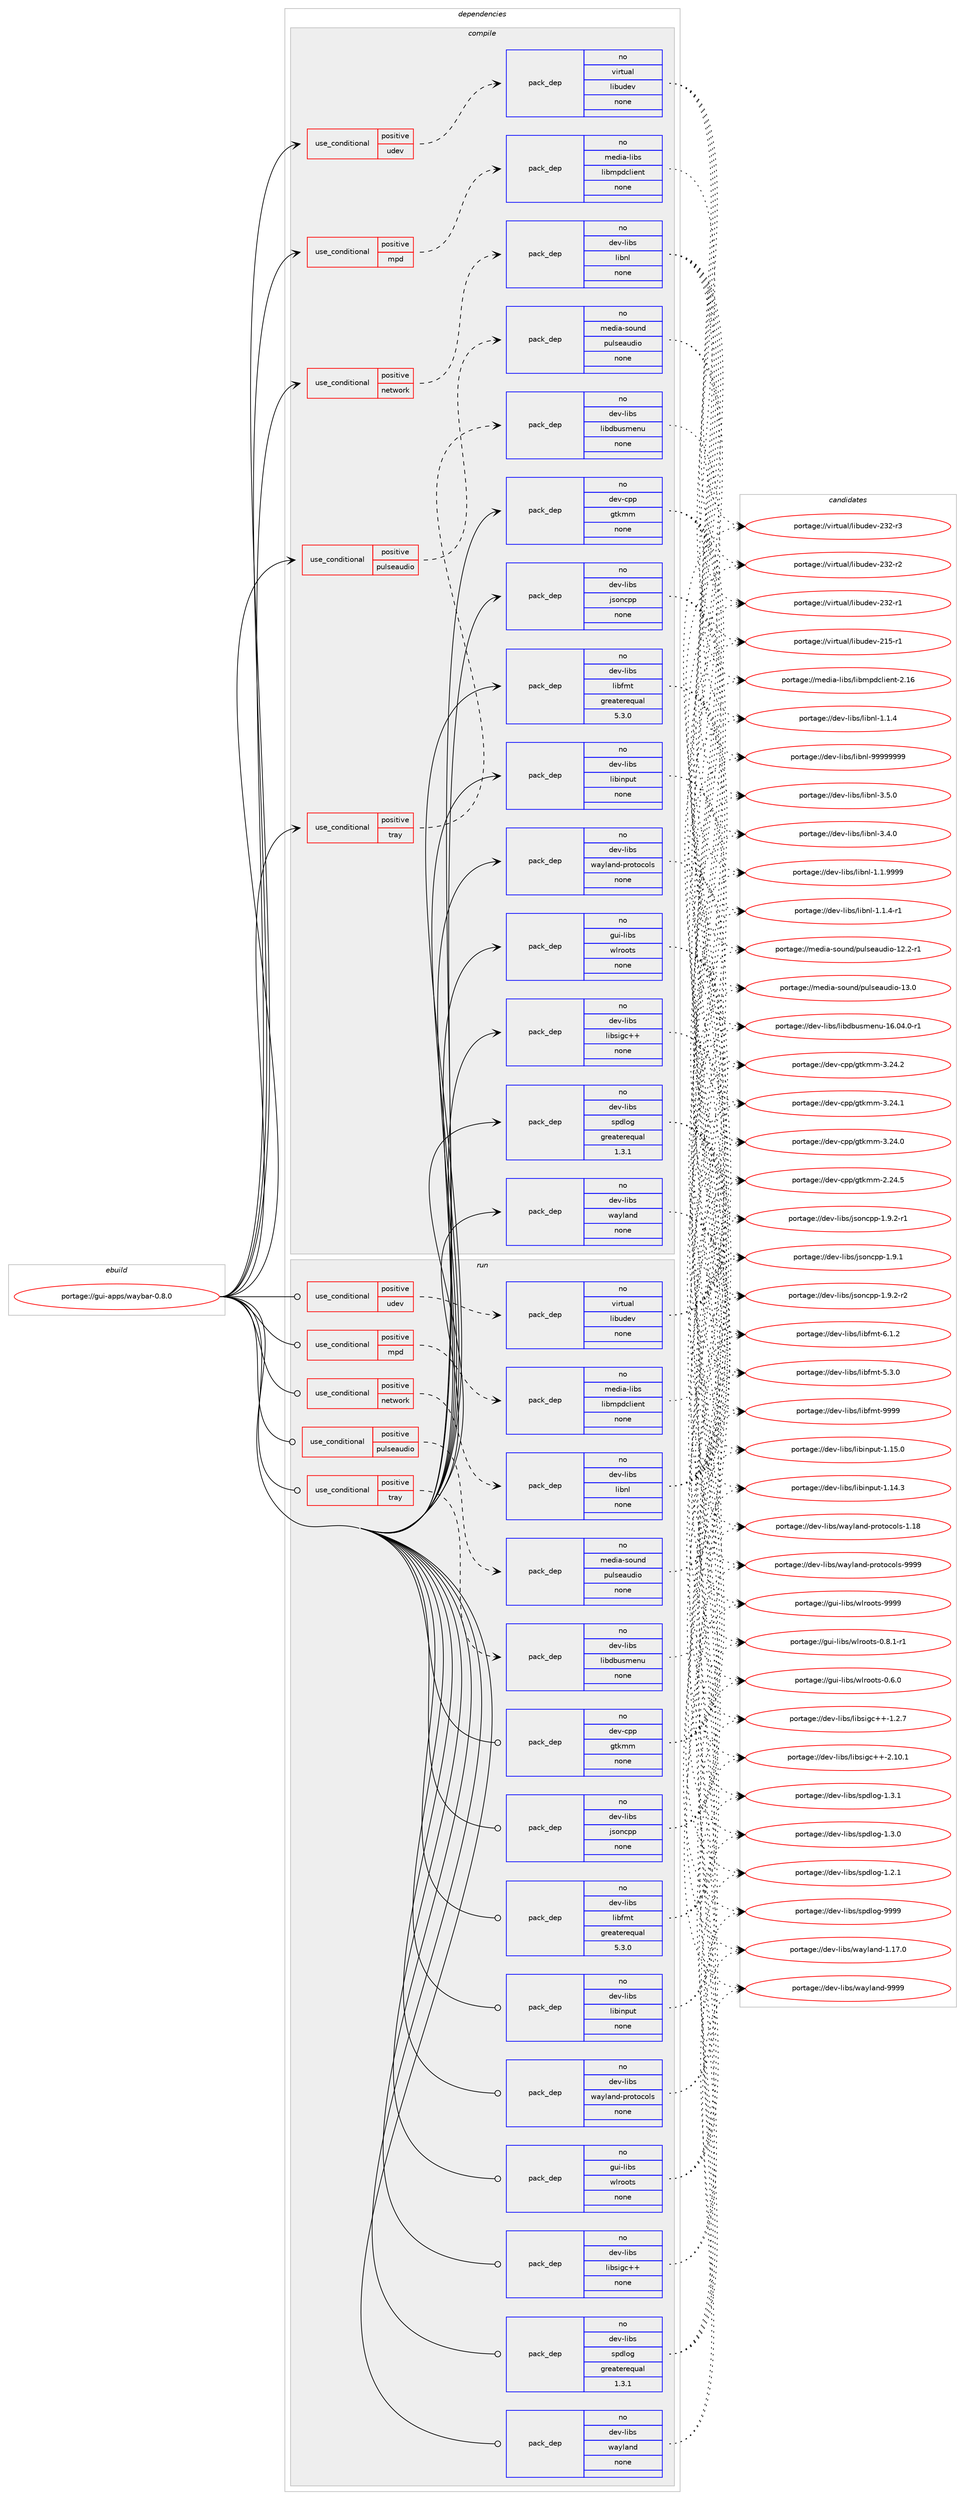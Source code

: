 digraph prolog {

# *************
# Graph options
# *************

newrank=true;
concentrate=true;
compound=true;
graph [rankdir=LR,fontname=Helvetica,fontsize=10,ranksep=1.5];#, ranksep=2.5, nodesep=0.2];
edge  [arrowhead=vee];
node  [fontname=Helvetica,fontsize=10];

# **********
# The ebuild
# **********

subgraph cluster_leftcol {
color=gray;
rank=same;
label=<<i>ebuild</i>>;
id [label="portage://gui-apps/waybar-0.8.0", color=red, width=4, href="../gui-apps/waybar-0.8.0.svg"];
}

# ****************
# The dependencies
# ****************

subgraph cluster_midcol {
color=gray;
label=<<i>dependencies</i>>;
subgraph cluster_compile {
fillcolor="#eeeeee";
style=filled;
label=<<i>compile</i>>;
subgraph cond57178 {
dependency271627 [label=<<TABLE BORDER="0" CELLBORDER="1" CELLSPACING="0" CELLPADDING="4"><TR><TD ROWSPAN="3" CELLPADDING="10">use_conditional</TD></TR><TR><TD>positive</TD></TR><TR><TD>mpd</TD></TR></TABLE>>, shape=none, color=red];
subgraph pack210170 {
dependency271628 [label=<<TABLE BORDER="0" CELLBORDER="1" CELLSPACING="0" CELLPADDING="4" WIDTH="220"><TR><TD ROWSPAN="6" CELLPADDING="30">pack_dep</TD></TR><TR><TD WIDTH="110">no</TD></TR><TR><TD>media-libs</TD></TR><TR><TD>libmpdclient</TD></TR><TR><TD>none</TD></TR><TR><TD></TD></TR></TABLE>>, shape=none, color=blue];
}
dependency271627:e -> dependency271628:w [weight=20,style="dashed",arrowhead="vee"];
}
id:e -> dependency271627:w [weight=20,style="solid",arrowhead="vee"];
subgraph cond57179 {
dependency271629 [label=<<TABLE BORDER="0" CELLBORDER="1" CELLSPACING="0" CELLPADDING="4"><TR><TD ROWSPAN="3" CELLPADDING="10">use_conditional</TD></TR><TR><TD>positive</TD></TR><TR><TD>network</TD></TR></TABLE>>, shape=none, color=red];
subgraph pack210171 {
dependency271630 [label=<<TABLE BORDER="0" CELLBORDER="1" CELLSPACING="0" CELLPADDING="4" WIDTH="220"><TR><TD ROWSPAN="6" CELLPADDING="30">pack_dep</TD></TR><TR><TD WIDTH="110">no</TD></TR><TR><TD>dev-libs</TD></TR><TR><TD>libnl</TD></TR><TR><TD>none</TD></TR><TR><TD></TD></TR></TABLE>>, shape=none, color=blue];
}
dependency271629:e -> dependency271630:w [weight=20,style="dashed",arrowhead="vee"];
}
id:e -> dependency271629:w [weight=20,style="solid",arrowhead="vee"];
subgraph cond57180 {
dependency271631 [label=<<TABLE BORDER="0" CELLBORDER="1" CELLSPACING="0" CELLPADDING="4"><TR><TD ROWSPAN="3" CELLPADDING="10">use_conditional</TD></TR><TR><TD>positive</TD></TR><TR><TD>pulseaudio</TD></TR></TABLE>>, shape=none, color=red];
subgraph pack210172 {
dependency271632 [label=<<TABLE BORDER="0" CELLBORDER="1" CELLSPACING="0" CELLPADDING="4" WIDTH="220"><TR><TD ROWSPAN="6" CELLPADDING="30">pack_dep</TD></TR><TR><TD WIDTH="110">no</TD></TR><TR><TD>media-sound</TD></TR><TR><TD>pulseaudio</TD></TR><TR><TD>none</TD></TR><TR><TD></TD></TR></TABLE>>, shape=none, color=blue];
}
dependency271631:e -> dependency271632:w [weight=20,style="dashed",arrowhead="vee"];
}
id:e -> dependency271631:w [weight=20,style="solid",arrowhead="vee"];
subgraph cond57181 {
dependency271633 [label=<<TABLE BORDER="0" CELLBORDER="1" CELLSPACING="0" CELLPADDING="4"><TR><TD ROWSPAN="3" CELLPADDING="10">use_conditional</TD></TR><TR><TD>positive</TD></TR><TR><TD>tray</TD></TR></TABLE>>, shape=none, color=red];
subgraph pack210173 {
dependency271634 [label=<<TABLE BORDER="0" CELLBORDER="1" CELLSPACING="0" CELLPADDING="4" WIDTH="220"><TR><TD ROWSPAN="6" CELLPADDING="30">pack_dep</TD></TR><TR><TD WIDTH="110">no</TD></TR><TR><TD>dev-libs</TD></TR><TR><TD>libdbusmenu</TD></TR><TR><TD>none</TD></TR><TR><TD></TD></TR></TABLE>>, shape=none, color=blue];
}
dependency271633:e -> dependency271634:w [weight=20,style="dashed",arrowhead="vee"];
}
id:e -> dependency271633:w [weight=20,style="solid",arrowhead="vee"];
subgraph cond57182 {
dependency271635 [label=<<TABLE BORDER="0" CELLBORDER="1" CELLSPACING="0" CELLPADDING="4"><TR><TD ROWSPAN="3" CELLPADDING="10">use_conditional</TD></TR><TR><TD>positive</TD></TR><TR><TD>udev</TD></TR></TABLE>>, shape=none, color=red];
subgraph pack210174 {
dependency271636 [label=<<TABLE BORDER="0" CELLBORDER="1" CELLSPACING="0" CELLPADDING="4" WIDTH="220"><TR><TD ROWSPAN="6" CELLPADDING="30">pack_dep</TD></TR><TR><TD WIDTH="110">no</TD></TR><TR><TD>virtual</TD></TR><TR><TD>libudev</TD></TR><TR><TD>none</TD></TR><TR><TD></TD></TR></TABLE>>, shape=none, color=blue];
}
dependency271635:e -> dependency271636:w [weight=20,style="dashed",arrowhead="vee"];
}
id:e -> dependency271635:w [weight=20,style="solid",arrowhead="vee"];
subgraph pack210175 {
dependency271637 [label=<<TABLE BORDER="0" CELLBORDER="1" CELLSPACING="0" CELLPADDING="4" WIDTH="220"><TR><TD ROWSPAN="6" CELLPADDING="30">pack_dep</TD></TR><TR><TD WIDTH="110">no</TD></TR><TR><TD>dev-cpp</TD></TR><TR><TD>gtkmm</TD></TR><TR><TD>none</TD></TR><TR><TD></TD></TR></TABLE>>, shape=none, color=blue];
}
id:e -> dependency271637:w [weight=20,style="solid",arrowhead="vee"];
subgraph pack210176 {
dependency271638 [label=<<TABLE BORDER="0" CELLBORDER="1" CELLSPACING="0" CELLPADDING="4" WIDTH="220"><TR><TD ROWSPAN="6" CELLPADDING="30">pack_dep</TD></TR><TR><TD WIDTH="110">no</TD></TR><TR><TD>dev-libs</TD></TR><TR><TD>jsoncpp</TD></TR><TR><TD>none</TD></TR><TR><TD></TD></TR></TABLE>>, shape=none, color=blue];
}
id:e -> dependency271638:w [weight=20,style="solid",arrowhead="vee"];
subgraph pack210177 {
dependency271639 [label=<<TABLE BORDER="0" CELLBORDER="1" CELLSPACING="0" CELLPADDING="4" WIDTH="220"><TR><TD ROWSPAN="6" CELLPADDING="30">pack_dep</TD></TR><TR><TD WIDTH="110">no</TD></TR><TR><TD>dev-libs</TD></TR><TR><TD>libfmt</TD></TR><TR><TD>greaterequal</TD></TR><TR><TD>5.3.0</TD></TR></TABLE>>, shape=none, color=blue];
}
id:e -> dependency271639:w [weight=20,style="solid",arrowhead="vee"];
subgraph pack210178 {
dependency271640 [label=<<TABLE BORDER="0" CELLBORDER="1" CELLSPACING="0" CELLPADDING="4" WIDTH="220"><TR><TD ROWSPAN="6" CELLPADDING="30">pack_dep</TD></TR><TR><TD WIDTH="110">no</TD></TR><TR><TD>dev-libs</TD></TR><TR><TD>libinput</TD></TR><TR><TD>none</TD></TR><TR><TD></TD></TR></TABLE>>, shape=none, color=blue];
}
id:e -> dependency271640:w [weight=20,style="solid",arrowhead="vee"];
subgraph pack210179 {
dependency271641 [label=<<TABLE BORDER="0" CELLBORDER="1" CELLSPACING="0" CELLPADDING="4" WIDTH="220"><TR><TD ROWSPAN="6" CELLPADDING="30">pack_dep</TD></TR><TR><TD WIDTH="110">no</TD></TR><TR><TD>dev-libs</TD></TR><TR><TD>libsigc++</TD></TR><TR><TD>none</TD></TR><TR><TD></TD></TR></TABLE>>, shape=none, color=blue];
}
id:e -> dependency271641:w [weight=20,style="solid",arrowhead="vee"];
subgraph pack210180 {
dependency271642 [label=<<TABLE BORDER="0" CELLBORDER="1" CELLSPACING="0" CELLPADDING="4" WIDTH="220"><TR><TD ROWSPAN="6" CELLPADDING="30">pack_dep</TD></TR><TR><TD WIDTH="110">no</TD></TR><TR><TD>dev-libs</TD></TR><TR><TD>spdlog</TD></TR><TR><TD>greaterequal</TD></TR><TR><TD>1.3.1</TD></TR></TABLE>>, shape=none, color=blue];
}
id:e -> dependency271642:w [weight=20,style="solid",arrowhead="vee"];
subgraph pack210181 {
dependency271643 [label=<<TABLE BORDER="0" CELLBORDER="1" CELLSPACING="0" CELLPADDING="4" WIDTH="220"><TR><TD ROWSPAN="6" CELLPADDING="30">pack_dep</TD></TR><TR><TD WIDTH="110">no</TD></TR><TR><TD>dev-libs</TD></TR><TR><TD>wayland</TD></TR><TR><TD>none</TD></TR><TR><TD></TD></TR></TABLE>>, shape=none, color=blue];
}
id:e -> dependency271643:w [weight=20,style="solid",arrowhead="vee"];
subgraph pack210182 {
dependency271644 [label=<<TABLE BORDER="0" CELLBORDER="1" CELLSPACING="0" CELLPADDING="4" WIDTH="220"><TR><TD ROWSPAN="6" CELLPADDING="30">pack_dep</TD></TR><TR><TD WIDTH="110">no</TD></TR><TR><TD>dev-libs</TD></TR><TR><TD>wayland-protocols</TD></TR><TR><TD>none</TD></TR><TR><TD></TD></TR></TABLE>>, shape=none, color=blue];
}
id:e -> dependency271644:w [weight=20,style="solid",arrowhead="vee"];
subgraph pack210183 {
dependency271645 [label=<<TABLE BORDER="0" CELLBORDER="1" CELLSPACING="0" CELLPADDING="4" WIDTH="220"><TR><TD ROWSPAN="6" CELLPADDING="30">pack_dep</TD></TR><TR><TD WIDTH="110">no</TD></TR><TR><TD>gui-libs</TD></TR><TR><TD>wlroots</TD></TR><TR><TD>none</TD></TR><TR><TD></TD></TR></TABLE>>, shape=none, color=blue];
}
id:e -> dependency271645:w [weight=20,style="solid",arrowhead="vee"];
}
subgraph cluster_compileandrun {
fillcolor="#eeeeee";
style=filled;
label=<<i>compile and run</i>>;
}
subgraph cluster_run {
fillcolor="#eeeeee";
style=filled;
label=<<i>run</i>>;
subgraph cond57183 {
dependency271646 [label=<<TABLE BORDER="0" CELLBORDER="1" CELLSPACING="0" CELLPADDING="4"><TR><TD ROWSPAN="3" CELLPADDING="10">use_conditional</TD></TR><TR><TD>positive</TD></TR><TR><TD>mpd</TD></TR></TABLE>>, shape=none, color=red];
subgraph pack210184 {
dependency271647 [label=<<TABLE BORDER="0" CELLBORDER="1" CELLSPACING="0" CELLPADDING="4" WIDTH="220"><TR><TD ROWSPAN="6" CELLPADDING="30">pack_dep</TD></TR><TR><TD WIDTH="110">no</TD></TR><TR><TD>media-libs</TD></TR><TR><TD>libmpdclient</TD></TR><TR><TD>none</TD></TR><TR><TD></TD></TR></TABLE>>, shape=none, color=blue];
}
dependency271646:e -> dependency271647:w [weight=20,style="dashed",arrowhead="vee"];
}
id:e -> dependency271646:w [weight=20,style="solid",arrowhead="odot"];
subgraph cond57184 {
dependency271648 [label=<<TABLE BORDER="0" CELLBORDER="1" CELLSPACING="0" CELLPADDING="4"><TR><TD ROWSPAN="3" CELLPADDING="10">use_conditional</TD></TR><TR><TD>positive</TD></TR><TR><TD>network</TD></TR></TABLE>>, shape=none, color=red];
subgraph pack210185 {
dependency271649 [label=<<TABLE BORDER="0" CELLBORDER="1" CELLSPACING="0" CELLPADDING="4" WIDTH="220"><TR><TD ROWSPAN="6" CELLPADDING="30">pack_dep</TD></TR><TR><TD WIDTH="110">no</TD></TR><TR><TD>dev-libs</TD></TR><TR><TD>libnl</TD></TR><TR><TD>none</TD></TR><TR><TD></TD></TR></TABLE>>, shape=none, color=blue];
}
dependency271648:e -> dependency271649:w [weight=20,style="dashed",arrowhead="vee"];
}
id:e -> dependency271648:w [weight=20,style="solid",arrowhead="odot"];
subgraph cond57185 {
dependency271650 [label=<<TABLE BORDER="0" CELLBORDER="1" CELLSPACING="0" CELLPADDING="4"><TR><TD ROWSPAN="3" CELLPADDING="10">use_conditional</TD></TR><TR><TD>positive</TD></TR><TR><TD>pulseaudio</TD></TR></TABLE>>, shape=none, color=red];
subgraph pack210186 {
dependency271651 [label=<<TABLE BORDER="0" CELLBORDER="1" CELLSPACING="0" CELLPADDING="4" WIDTH="220"><TR><TD ROWSPAN="6" CELLPADDING="30">pack_dep</TD></TR><TR><TD WIDTH="110">no</TD></TR><TR><TD>media-sound</TD></TR><TR><TD>pulseaudio</TD></TR><TR><TD>none</TD></TR><TR><TD></TD></TR></TABLE>>, shape=none, color=blue];
}
dependency271650:e -> dependency271651:w [weight=20,style="dashed",arrowhead="vee"];
}
id:e -> dependency271650:w [weight=20,style="solid",arrowhead="odot"];
subgraph cond57186 {
dependency271652 [label=<<TABLE BORDER="0" CELLBORDER="1" CELLSPACING="0" CELLPADDING="4"><TR><TD ROWSPAN="3" CELLPADDING="10">use_conditional</TD></TR><TR><TD>positive</TD></TR><TR><TD>tray</TD></TR></TABLE>>, shape=none, color=red];
subgraph pack210187 {
dependency271653 [label=<<TABLE BORDER="0" CELLBORDER="1" CELLSPACING="0" CELLPADDING="4" WIDTH="220"><TR><TD ROWSPAN="6" CELLPADDING="30">pack_dep</TD></TR><TR><TD WIDTH="110">no</TD></TR><TR><TD>dev-libs</TD></TR><TR><TD>libdbusmenu</TD></TR><TR><TD>none</TD></TR><TR><TD></TD></TR></TABLE>>, shape=none, color=blue];
}
dependency271652:e -> dependency271653:w [weight=20,style="dashed",arrowhead="vee"];
}
id:e -> dependency271652:w [weight=20,style="solid",arrowhead="odot"];
subgraph cond57187 {
dependency271654 [label=<<TABLE BORDER="0" CELLBORDER="1" CELLSPACING="0" CELLPADDING="4"><TR><TD ROWSPAN="3" CELLPADDING="10">use_conditional</TD></TR><TR><TD>positive</TD></TR><TR><TD>udev</TD></TR></TABLE>>, shape=none, color=red];
subgraph pack210188 {
dependency271655 [label=<<TABLE BORDER="0" CELLBORDER="1" CELLSPACING="0" CELLPADDING="4" WIDTH="220"><TR><TD ROWSPAN="6" CELLPADDING="30">pack_dep</TD></TR><TR><TD WIDTH="110">no</TD></TR><TR><TD>virtual</TD></TR><TR><TD>libudev</TD></TR><TR><TD>none</TD></TR><TR><TD></TD></TR></TABLE>>, shape=none, color=blue];
}
dependency271654:e -> dependency271655:w [weight=20,style="dashed",arrowhead="vee"];
}
id:e -> dependency271654:w [weight=20,style="solid",arrowhead="odot"];
subgraph pack210189 {
dependency271656 [label=<<TABLE BORDER="0" CELLBORDER="1" CELLSPACING="0" CELLPADDING="4" WIDTH="220"><TR><TD ROWSPAN="6" CELLPADDING="30">pack_dep</TD></TR><TR><TD WIDTH="110">no</TD></TR><TR><TD>dev-cpp</TD></TR><TR><TD>gtkmm</TD></TR><TR><TD>none</TD></TR><TR><TD></TD></TR></TABLE>>, shape=none, color=blue];
}
id:e -> dependency271656:w [weight=20,style="solid",arrowhead="odot"];
subgraph pack210190 {
dependency271657 [label=<<TABLE BORDER="0" CELLBORDER="1" CELLSPACING="0" CELLPADDING="4" WIDTH="220"><TR><TD ROWSPAN="6" CELLPADDING="30">pack_dep</TD></TR><TR><TD WIDTH="110">no</TD></TR><TR><TD>dev-libs</TD></TR><TR><TD>jsoncpp</TD></TR><TR><TD>none</TD></TR><TR><TD></TD></TR></TABLE>>, shape=none, color=blue];
}
id:e -> dependency271657:w [weight=20,style="solid",arrowhead="odot"];
subgraph pack210191 {
dependency271658 [label=<<TABLE BORDER="0" CELLBORDER="1" CELLSPACING="0" CELLPADDING="4" WIDTH="220"><TR><TD ROWSPAN="6" CELLPADDING="30">pack_dep</TD></TR><TR><TD WIDTH="110">no</TD></TR><TR><TD>dev-libs</TD></TR><TR><TD>libfmt</TD></TR><TR><TD>greaterequal</TD></TR><TR><TD>5.3.0</TD></TR></TABLE>>, shape=none, color=blue];
}
id:e -> dependency271658:w [weight=20,style="solid",arrowhead="odot"];
subgraph pack210192 {
dependency271659 [label=<<TABLE BORDER="0" CELLBORDER="1" CELLSPACING="0" CELLPADDING="4" WIDTH="220"><TR><TD ROWSPAN="6" CELLPADDING="30">pack_dep</TD></TR><TR><TD WIDTH="110">no</TD></TR><TR><TD>dev-libs</TD></TR><TR><TD>libinput</TD></TR><TR><TD>none</TD></TR><TR><TD></TD></TR></TABLE>>, shape=none, color=blue];
}
id:e -> dependency271659:w [weight=20,style="solid",arrowhead="odot"];
subgraph pack210193 {
dependency271660 [label=<<TABLE BORDER="0" CELLBORDER="1" CELLSPACING="0" CELLPADDING="4" WIDTH="220"><TR><TD ROWSPAN="6" CELLPADDING="30">pack_dep</TD></TR><TR><TD WIDTH="110">no</TD></TR><TR><TD>dev-libs</TD></TR><TR><TD>libsigc++</TD></TR><TR><TD>none</TD></TR><TR><TD></TD></TR></TABLE>>, shape=none, color=blue];
}
id:e -> dependency271660:w [weight=20,style="solid",arrowhead="odot"];
subgraph pack210194 {
dependency271661 [label=<<TABLE BORDER="0" CELLBORDER="1" CELLSPACING="0" CELLPADDING="4" WIDTH="220"><TR><TD ROWSPAN="6" CELLPADDING="30">pack_dep</TD></TR><TR><TD WIDTH="110">no</TD></TR><TR><TD>dev-libs</TD></TR><TR><TD>spdlog</TD></TR><TR><TD>greaterequal</TD></TR><TR><TD>1.3.1</TD></TR></TABLE>>, shape=none, color=blue];
}
id:e -> dependency271661:w [weight=20,style="solid",arrowhead="odot"];
subgraph pack210195 {
dependency271662 [label=<<TABLE BORDER="0" CELLBORDER="1" CELLSPACING="0" CELLPADDING="4" WIDTH="220"><TR><TD ROWSPAN="6" CELLPADDING="30">pack_dep</TD></TR><TR><TD WIDTH="110">no</TD></TR><TR><TD>dev-libs</TD></TR><TR><TD>wayland</TD></TR><TR><TD>none</TD></TR><TR><TD></TD></TR></TABLE>>, shape=none, color=blue];
}
id:e -> dependency271662:w [weight=20,style="solid",arrowhead="odot"];
subgraph pack210196 {
dependency271663 [label=<<TABLE BORDER="0" CELLBORDER="1" CELLSPACING="0" CELLPADDING="4" WIDTH="220"><TR><TD ROWSPAN="6" CELLPADDING="30">pack_dep</TD></TR><TR><TD WIDTH="110">no</TD></TR><TR><TD>dev-libs</TD></TR><TR><TD>wayland-protocols</TD></TR><TR><TD>none</TD></TR><TR><TD></TD></TR></TABLE>>, shape=none, color=blue];
}
id:e -> dependency271663:w [weight=20,style="solid",arrowhead="odot"];
subgraph pack210197 {
dependency271664 [label=<<TABLE BORDER="0" CELLBORDER="1" CELLSPACING="0" CELLPADDING="4" WIDTH="220"><TR><TD ROWSPAN="6" CELLPADDING="30">pack_dep</TD></TR><TR><TD WIDTH="110">no</TD></TR><TR><TD>gui-libs</TD></TR><TR><TD>wlroots</TD></TR><TR><TD>none</TD></TR><TR><TD></TD></TR></TABLE>>, shape=none, color=blue];
}
id:e -> dependency271664:w [weight=20,style="solid",arrowhead="odot"];
}
}

# **************
# The candidates
# **************

subgraph cluster_choices {
rank=same;
color=gray;
label=<<i>candidates</i>>;

subgraph choice210170 {
color=black;
nodesep=1;
choice1091011001059745108105981154710810598109112100991081051011101164550464954 [label="portage://media-libs/libmpdclient-2.16", color=red, width=4,href="../media-libs/libmpdclient-2.16.svg"];
dependency271628:e -> choice1091011001059745108105981154710810598109112100991081051011101164550464954:w [style=dotted,weight="100"];
}
subgraph choice210171 {
color=black;
nodesep=1;
choice10010111845108105981154710810598110108455757575757575757 [label="portage://dev-libs/libnl-99999999", color=red, width=4,href="../dev-libs/libnl-99999999.svg"];
choice10010111845108105981154710810598110108455146534648 [label="portage://dev-libs/libnl-3.5.0", color=red, width=4,href="../dev-libs/libnl-3.5.0.svg"];
choice10010111845108105981154710810598110108455146524648 [label="portage://dev-libs/libnl-3.4.0", color=red, width=4,href="../dev-libs/libnl-3.4.0.svg"];
choice10010111845108105981154710810598110108454946494657575757 [label="portage://dev-libs/libnl-1.1.9999", color=red, width=4,href="../dev-libs/libnl-1.1.9999.svg"];
choice100101118451081059811547108105981101084549464946524511449 [label="portage://dev-libs/libnl-1.1.4-r1", color=red, width=4,href="../dev-libs/libnl-1.1.4-r1.svg"];
choice10010111845108105981154710810598110108454946494652 [label="portage://dev-libs/libnl-1.1.4", color=red, width=4,href="../dev-libs/libnl-1.1.4.svg"];
dependency271630:e -> choice10010111845108105981154710810598110108455757575757575757:w [style=dotted,weight="100"];
dependency271630:e -> choice10010111845108105981154710810598110108455146534648:w [style=dotted,weight="100"];
dependency271630:e -> choice10010111845108105981154710810598110108455146524648:w [style=dotted,weight="100"];
dependency271630:e -> choice10010111845108105981154710810598110108454946494657575757:w [style=dotted,weight="100"];
dependency271630:e -> choice100101118451081059811547108105981101084549464946524511449:w [style=dotted,weight="100"];
dependency271630:e -> choice10010111845108105981154710810598110108454946494652:w [style=dotted,weight="100"];
}
subgraph choice210172 {
color=black;
nodesep=1;
choice109101100105974511511111711010047112117108115101971171001051114549514648 [label="portage://media-sound/pulseaudio-13.0", color=red, width=4,href="../media-sound/pulseaudio-13.0.svg"];
choice1091011001059745115111117110100471121171081151019711710010511145495046504511449 [label="portage://media-sound/pulseaudio-12.2-r1", color=red, width=4,href="../media-sound/pulseaudio-12.2-r1.svg"];
dependency271632:e -> choice109101100105974511511111711010047112117108115101971171001051114549514648:w [style=dotted,weight="100"];
dependency271632:e -> choice1091011001059745115111117110100471121171081151019711710010511145495046504511449:w [style=dotted,weight="100"];
}
subgraph choice210173 {
color=black;
nodesep=1;
choice100101118451081059811547108105981009811711510910111011745495446485246484511449 [label="portage://dev-libs/libdbusmenu-16.04.0-r1", color=red, width=4,href="../dev-libs/libdbusmenu-16.04.0-r1.svg"];
dependency271634:e -> choice100101118451081059811547108105981009811711510910111011745495446485246484511449:w [style=dotted,weight="100"];
}
subgraph choice210174 {
color=black;
nodesep=1;
choice118105114116117971084710810598117100101118455051504511451 [label="portage://virtual/libudev-232-r3", color=red, width=4,href="../virtual/libudev-232-r3.svg"];
choice118105114116117971084710810598117100101118455051504511450 [label="portage://virtual/libudev-232-r2", color=red, width=4,href="../virtual/libudev-232-r2.svg"];
choice118105114116117971084710810598117100101118455051504511449 [label="portage://virtual/libudev-232-r1", color=red, width=4,href="../virtual/libudev-232-r1.svg"];
choice118105114116117971084710810598117100101118455049534511449 [label="portage://virtual/libudev-215-r1", color=red, width=4,href="../virtual/libudev-215-r1.svg"];
dependency271636:e -> choice118105114116117971084710810598117100101118455051504511451:w [style=dotted,weight="100"];
dependency271636:e -> choice118105114116117971084710810598117100101118455051504511450:w [style=dotted,weight="100"];
dependency271636:e -> choice118105114116117971084710810598117100101118455051504511449:w [style=dotted,weight="100"];
dependency271636:e -> choice118105114116117971084710810598117100101118455049534511449:w [style=dotted,weight="100"];
}
subgraph choice210175 {
color=black;
nodesep=1;
choice10010111845991121124710311610710910945514650524650 [label="portage://dev-cpp/gtkmm-3.24.2", color=red, width=4,href="../dev-cpp/gtkmm-3.24.2.svg"];
choice10010111845991121124710311610710910945514650524649 [label="portage://dev-cpp/gtkmm-3.24.1", color=red, width=4,href="../dev-cpp/gtkmm-3.24.1.svg"];
choice10010111845991121124710311610710910945514650524648 [label="portage://dev-cpp/gtkmm-3.24.0", color=red, width=4,href="../dev-cpp/gtkmm-3.24.0.svg"];
choice10010111845991121124710311610710910945504650524653 [label="portage://dev-cpp/gtkmm-2.24.5", color=red, width=4,href="../dev-cpp/gtkmm-2.24.5.svg"];
dependency271637:e -> choice10010111845991121124710311610710910945514650524650:w [style=dotted,weight="100"];
dependency271637:e -> choice10010111845991121124710311610710910945514650524649:w [style=dotted,weight="100"];
dependency271637:e -> choice10010111845991121124710311610710910945514650524648:w [style=dotted,weight="100"];
dependency271637:e -> choice10010111845991121124710311610710910945504650524653:w [style=dotted,weight="100"];
}
subgraph choice210176 {
color=black;
nodesep=1;
choice100101118451081059811547106115111110991121124549465746504511450 [label="portage://dev-libs/jsoncpp-1.9.2-r2", color=red, width=4,href="../dev-libs/jsoncpp-1.9.2-r2.svg"];
choice100101118451081059811547106115111110991121124549465746504511449 [label="portage://dev-libs/jsoncpp-1.9.2-r1", color=red, width=4,href="../dev-libs/jsoncpp-1.9.2-r1.svg"];
choice10010111845108105981154710611511111099112112454946574649 [label="portage://dev-libs/jsoncpp-1.9.1", color=red, width=4,href="../dev-libs/jsoncpp-1.9.1.svg"];
dependency271638:e -> choice100101118451081059811547106115111110991121124549465746504511450:w [style=dotted,weight="100"];
dependency271638:e -> choice100101118451081059811547106115111110991121124549465746504511449:w [style=dotted,weight="100"];
dependency271638:e -> choice10010111845108105981154710611511111099112112454946574649:w [style=dotted,weight="100"];
}
subgraph choice210177 {
color=black;
nodesep=1;
choice100101118451081059811547108105981021091164557575757 [label="portage://dev-libs/libfmt-9999", color=red, width=4,href="../dev-libs/libfmt-9999.svg"];
choice10010111845108105981154710810598102109116455446494650 [label="portage://dev-libs/libfmt-6.1.2", color=red, width=4,href="../dev-libs/libfmt-6.1.2.svg"];
choice10010111845108105981154710810598102109116455346514648 [label="portage://dev-libs/libfmt-5.3.0", color=red, width=4,href="../dev-libs/libfmt-5.3.0.svg"];
dependency271639:e -> choice100101118451081059811547108105981021091164557575757:w [style=dotted,weight="100"];
dependency271639:e -> choice10010111845108105981154710810598102109116455446494650:w [style=dotted,weight="100"];
dependency271639:e -> choice10010111845108105981154710810598102109116455346514648:w [style=dotted,weight="100"];
}
subgraph choice210178 {
color=black;
nodesep=1;
choice1001011184510810598115471081059810511011211711645494649534648 [label="portage://dev-libs/libinput-1.15.0", color=red, width=4,href="../dev-libs/libinput-1.15.0.svg"];
choice1001011184510810598115471081059810511011211711645494649524651 [label="portage://dev-libs/libinput-1.14.3", color=red, width=4,href="../dev-libs/libinput-1.14.3.svg"];
dependency271640:e -> choice1001011184510810598115471081059810511011211711645494649534648:w [style=dotted,weight="100"];
dependency271640:e -> choice1001011184510810598115471081059810511011211711645494649524651:w [style=dotted,weight="100"];
}
subgraph choice210179 {
color=black;
nodesep=1;
choice1001011184510810598115471081059811510510399434345504649484649 [label="portage://dev-libs/libsigc++-2.10.1", color=red, width=4,href="../dev-libs/libsigc++-2.10.1.svg"];
choice10010111845108105981154710810598115105103994343454946504655 [label="portage://dev-libs/libsigc++-1.2.7", color=red, width=4,href="../dev-libs/libsigc++-1.2.7.svg"];
dependency271641:e -> choice1001011184510810598115471081059811510510399434345504649484649:w [style=dotted,weight="100"];
dependency271641:e -> choice10010111845108105981154710810598115105103994343454946504655:w [style=dotted,weight="100"];
}
subgraph choice210180 {
color=black;
nodesep=1;
choice1001011184510810598115471151121001081111034557575757 [label="portage://dev-libs/spdlog-9999", color=red, width=4,href="../dev-libs/spdlog-9999.svg"];
choice100101118451081059811547115112100108111103454946514649 [label="portage://dev-libs/spdlog-1.3.1", color=red, width=4,href="../dev-libs/spdlog-1.3.1.svg"];
choice100101118451081059811547115112100108111103454946514648 [label="portage://dev-libs/spdlog-1.3.0", color=red, width=4,href="../dev-libs/spdlog-1.3.0.svg"];
choice100101118451081059811547115112100108111103454946504649 [label="portage://dev-libs/spdlog-1.2.1", color=red, width=4,href="../dev-libs/spdlog-1.2.1.svg"];
dependency271642:e -> choice1001011184510810598115471151121001081111034557575757:w [style=dotted,weight="100"];
dependency271642:e -> choice100101118451081059811547115112100108111103454946514649:w [style=dotted,weight="100"];
dependency271642:e -> choice100101118451081059811547115112100108111103454946514648:w [style=dotted,weight="100"];
dependency271642:e -> choice100101118451081059811547115112100108111103454946504649:w [style=dotted,weight="100"];
}
subgraph choice210181 {
color=black;
nodesep=1;
choice10010111845108105981154711997121108971101004557575757 [label="portage://dev-libs/wayland-9999", color=red, width=4,href="../dev-libs/wayland-9999.svg"];
choice100101118451081059811547119971211089711010045494649554648 [label="portage://dev-libs/wayland-1.17.0", color=red, width=4,href="../dev-libs/wayland-1.17.0.svg"];
dependency271643:e -> choice10010111845108105981154711997121108971101004557575757:w [style=dotted,weight="100"];
dependency271643:e -> choice100101118451081059811547119971211089711010045494649554648:w [style=dotted,weight="100"];
}
subgraph choice210182 {
color=black;
nodesep=1;
choice100101118451081059811547119971211089711010045112114111116111991111081154557575757 [label="portage://dev-libs/wayland-protocols-9999", color=red, width=4,href="../dev-libs/wayland-protocols-9999.svg"];
choice100101118451081059811547119971211089711010045112114111116111991111081154549464956 [label="portage://dev-libs/wayland-protocols-1.18", color=red, width=4,href="../dev-libs/wayland-protocols-1.18.svg"];
dependency271644:e -> choice100101118451081059811547119971211089711010045112114111116111991111081154557575757:w [style=dotted,weight="100"];
dependency271644:e -> choice100101118451081059811547119971211089711010045112114111116111991111081154549464956:w [style=dotted,weight="100"];
}
subgraph choice210183 {
color=black;
nodesep=1;
choice1031171054510810598115471191081141111111161154557575757 [label="portage://gui-libs/wlroots-9999", color=red, width=4,href="../gui-libs/wlroots-9999.svg"];
choice1031171054510810598115471191081141111111161154548465646494511449 [label="portage://gui-libs/wlroots-0.8.1-r1", color=red, width=4,href="../gui-libs/wlroots-0.8.1-r1.svg"];
choice103117105451081059811547119108114111111116115454846544648 [label="portage://gui-libs/wlroots-0.6.0", color=red, width=4,href="../gui-libs/wlroots-0.6.0.svg"];
dependency271645:e -> choice1031171054510810598115471191081141111111161154557575757:w [style=dotted,weight="100"];
dependency271645:e -> choice1031171054510810598115471191081141111111161154548465646494511449:w [style=dotted,weight="100"];
dependency271645:e -> choice103117105451081059811547119108114111111116115454846544648:w [style=dotted,weight="100"];
}
subgraph choice210184 {
color=black;
nodesep=1;
choice1091011001059745108105981154710810598109112100991081051011101164550464954 [label="portage://media-libs/libmpdclient-2.16", color=red, width=4,href="../media-libs/libmpdclient-2.16.svg"];
dependency271647:e -> choice1091011001059745108105981154710810598109112100991081051011101164550464954:w [style=dotted,weight="100"];
}
subgraph choice210185 {
color=black;
nodesep=1;
choice10010111845108105981154710810598110108455757575757575757 [label="portage://dev-libs/libnl-99999999", color=red, width=4,href="../dev-libs/libnl-99999999.svg"];
choice10010111845108105981154710810598110108455146534648 [label="portage://dev-libs/libnl-3.5.0", color=red, width=4,href="../dev-libs/libnl-3.5.0.svg"];
choice10010111845108105981154710810598110108455146524648 [label="portage://dev-libs/libnl-3.4.0", color=red, width=4,href="../dev-libs/libnl-3.4.0.svg"];
choice10010111845108105981154710810598110108454946494657575757 [label="portage://dev-libs/libnl-1.1.9999", color=red, width=4,href="../dev-libs/libnl-1.1.9999.svg"];
choice100101118451081059811547108105981101084549464946524511449 [label="portage://dev-libs/libnl-1.1.4-r1", color=red, width=4,href="../dev-libs/libnl-1.1.4-r1.svg"];
choice10010111845108105981154710810598110108454946494652 [label="portage://dev-libs/libnl-1.1.4", color=red, width=4,href="../dev-libs/libnl-1.1.4.svg"];
dependency271649:e -> choice10010111845108105981154710810598110108455757575757575757:w [style=dotted,weight="100"];
dependency271649:e -> choice10010111845108105981154710810598110108455146534648:w [style=dotted,weight="100"];
dependency271649:e -> choice10010111845108105981154710810598110108455146524648:w [style=dotted,weight="100"];
dependency271649:e -> choice10010111845108105981154710810598110108454946494657575757:w [style=dotted,weight="100"];
dependency271649:e -> choice100101118451081059811547108105981101084549464946524511449:w [style=dotted,weight="100"];
dependency271649:e -> choice10010111845108105981154710810598110108454946494652:w [style=dotted,weight="100"];
}
subgraph choice210186 {
color=black;
nodesep=1;
choice109101100105974511511111711010047112117108115101971171001051114549514648 [label="portage://media-sound/pulseaudio-13.0", color=red, width=4,href="../media-sound/pulseaudio-13.0.svg"];
choice1091011001059745115111117110100471121171081151019711710010511145495046504511449 [label="portage://media-sound/pulseaudio-12.2-r1", color=red, width=4,href="../media-sound/pulseaudio-12.2-r1.svg"];
dependency271651:e -> choice109101100105974511511111711010047112117108115101971171001051114549514648:w [style=dotted,weight="100"];
dependency271651:e -> choice1091011001059745115111117110100471121171081151019711710010511145495046504511449:w [style=dotted,weight="100"];
}
subgraph choice210187 {
color=black;
nodesep=1;
choice100101118451081059811547108105981009811711510910111011745495446485246484511449 [label="portage://dev-libs/libdbusmenu-16.04.0-r1", color=red, width=4,href="../dev-libs/libdbusmenu-16.04.0-r1.svg"];
dependency271653:e -> choice100101118451081059811547108105981009811711510910111011745495446485246484511449:w [style=dotted,weight="100"];
}
subgraph choice210188 {
color=black;
nodesep=1;
choice118105114116117971084710810598117100101118455051504511451 [label="portage://virtual/libudev-232-r3", color=red, width=4,href="../virtual/libudev-232-r3.svg"];
choice118105114116117971084710810598117100101118455051504511450 [label="portage://virtual/libudev-232-r2", color=red, width=4,href="../virtual/libudev-232-r2.svg"];
choice118105114116117971084710810598117100101118455051504511449 [label="portage://virtual/libudev-232-r1", color=red, width=4,href="../virtual/libudev-232-r1.svg"];
choice118105114116117971084710810598117100101118455049534511449 [label="portage://virtual/libudev-215-r1", color=red, width=4,href="../virtual/libudev-215-r1.svg"];
dependency271655:e -> choice118105114116117971084710810598117100101118455051504511451:w [style=dotted,weight="100"];
dependency271655:e -> choice118105114116117971084710810598117100101118455051504511450:w [style=dotted,weight="100"];
dependency271655:e -> choice118105114116117971084710810598117100101118455051504511449:w [style=dotted,weight="100"];
dependency271655:e -> choice118105114116117971084710810598117100101118455049534511449:w [style=dotted,weight="100"];
}
subgraph choice210189 {
color=black;
nodesep=1;
choice10010111845991121124710311610710910945514650524650 [label="portage://dev-cpp/gtkmm-3.24.2", color=red, width=4,href="../dev-cpp/gtkmm-3.24.2.svg"];
choice10010111845991121124710311610710910945514650524649 [label="portage://dev-cpp/gtkmm-3.24.1", color=red, width=4,href="../dev-cpp/gtkmm-3.24.1.svg"];
choice10010111845991121124710311610710910945514650524648 [label="portage://dev-cpp/gtkmm-3.24.0", color=red, width=4,href="../dev-cpp/gtkmm-3.24.0.svg"];
choice10010111845991121124710311610710910945504650524653 [label="portage://dev-cpp/gtkmm-2.24.5", color=red, width=4,href="../dev-cpp/gtkmm-2.24.5.svg"];
dependency271656:e -> choice10010111845991121124710311610710910945514650524650:w [style=dotted,weight="100"];
dependency271656:e -> choice10010111845991121124710311610710910945514650524649:w [style=dotted,weight="100"];
dependency271656:e -> choice10010111845991121124710311610710910945514650524648:w [style=dotted,weight="100"];
dependency271656:e -> choice10010111845991121124710311610710910945504650524653:w [style=dotted,weight="100"];
}
subgraph choice210190 {
color=black;
nodesep=1;
choice100101118451081059811547106115111110991121124549465746504511450 [label="portage://dev-libs/jsoncpp-1.9.2-r2", color=red, width=4,href="../dev-libs/jsoncpp-1.9.2-r2.svg"];
choice100101118451081059811547106115111110991121124549465746504511449 [label="portage://dev-libs/jsoncpp-1.9.2-r1", color=red, width=4,href="../dev-libs/jsoncpp-1.9.2-r1.svg"];
choice10010111845108105981154710611511111099112112454946574649 [label="portage://dev-libs/jsoncpp-1.9.1", color=red, width=4,href="../dev-libs/jsoncpp-1.9.1.svg"];
dependency271657:e -> choice100101118451081059811547106115111110991121124549465746504511450:w [style=dotted,weight="100"];
dependency271657:e -> choice100101118451081059811547106115111110991121124549465746504511449:w [style=dotted,weight="100"];
dependency271657:e -> choice10010111845108105981154710611511111099112112454946574649:w [style=dotted,weight="100"];
}
subgraph choice210191 {
color=black;
nodesep=1;
choice100101118451081059811547108105981021091164557575757 [label="portage://dev-libs/libfmt-9999", color=red, width=4,href="../dev-libs/libfmt-9999.svg"];
choice10010111845108105981154710810598102109116455446494650 [label="portage://dev-libs/libfmt-6.1.2", color=red, width=4,href="../dev-libs/libfmt-6.1.2.svg"];
choice10010111845108105981154710810598102109116455346514648 [label="portage://dev-libs/libfmt-5.3.0", color=red, width=4,href="../dev-libs/libfmt-5.3.0.svg"];
dependency271658:e -> choice100101118451081059811547108105981021091164557575757:w [style=dotted,weight="100"];
dependency271658:e -> choice10010111845108105981154710810598102109116455446494650:w [style=dotted,weight="100"];
dependency271658:e -> choice10010111845108105981154710810598102109116455346514648:w [style=dotted,weight="100"];
}
subgraph choice210192 {
color=black;
nodesep=1;
choice1001011184510810598115471081059810511011211711645494649534648 [label="portage://dev-libs/libinput-1.15.0", color=red, width=4,href="../dev-libs/libinput-1.15.0.svg"];
choice1001011184510810598115471081059810511011211711645494649524651 [label="portage://dev-libs/libinput-1.14.3", color=red, width=4,href="../dev-libs/libinput-1.14.3.svg"];
dependency271659:e -> choice1001011184510810598115471081059810511011211711645494649534648:w [style=dotted,weight="100"];
dependency271659:e -> choice1001011184510810598115471081059810511011211711645494649524651:w [style=dotted,weight="100"];
}
subgraph choice210193 {
color=black;
nodesep=1;
choice1001011184510810598115471081059811510510399434345504649484649 [label="portage://dev-libs/libsigc++-2.10.1", color=red, width=4,href="../dev-libs/libsigc++-2.10.1.svg"];
choice10010111845108105981154710810598115105103994343454946504655 [label="portage://dev-libs/libsigc++-1.2.7", color=red, width=4,href="../dev-libs/libsigc++-1.2.7.svg"];
dependency271660:e -> choice1001011184510810598115471081059811510510399434345504649484649:w [style=dotted,weight="100"];
dependency271660:e -> choice10010111845108105981154710810598115105103994343454946504655:w [style=dotted,weight="100"];
}
subgraph choice210194 {
color=black;
nodesep=1;
choice1001011184510810598115471151121001081111034557575757 [label="portage://dev-libs/spdlog-9999", color=red, width=4,href="../dev-libs/spdlog-9999.svg"];
choice100101118451081059811547115112100108111103454946514649 [label="portage://dev-libs/spdlog-1.3.1", color=red, width=4,href="../dev-libs/spdlog-1.3.1.svg"];
choice100101118451081059811547115112100108111103454946514648 [label="portage://dev-libs/spdlog-1.3.0", color=red, width=4,href="../dev-libs/spdlog-1.3.0.svg"];
choice100101118451081059811547115112100108111103454946504649 [label="portage://dev-libs/spdlog-1.2.1", color=red, width=4,href="../dev-libs/spdlog-1.2.1.svg"];
dependency271661:e -> choice1001011184510810598115471151121001081111034557575757:w [style=dotted,weight="100"];
dependency271661:e -> choice100101118451081059811547115112100108111103454946514649:w [style=dotted,weight="100"];
dependency271661:e -> choice100101118451081059811547115112100108111103454946514648:w [style=dotted,weight="100"];
dependency271661:e -> choice100101118451081059811547115112100108111103454946504649:w [style=dotted,weight="100"];
}
subgraph choice210195 {
color=black;
nodesep=1;
choice10010111845108105981154711997121108971101004557575757 [label="portage://dev-libs/wayland-9999", color=red, width=4,href="../dev-libs/wayland-9999.svg"];
choice100101118451081059811547119971211089711010045494649554648 [label="portage://dev-libs/wayland-1.17.0", color=red, width=4,href="../dev-libs/wayland-1.17.0.svg"];
dependency271662:e -> choice10010111845108105981154711997121108971101004557575757:w [style=dotted,weight="100"];
dependency271662:e -> choice100101118451081059811547119971211089711010045494649554648:w [style=dotted,weight="100"];
}
subgraph choice210196 {
color=black;
nodesep=1;
choice100101118451081059811547119971211089711010045112114111116111991111081154557575757 [label="portage://dev-libs/wayland-protocols-9999", color=red, width=4,href="../dev-libs/wayland-protocols-9999.svg"];
choice100101118451081059811547119971211089711010045112114111116111991111081154549464956 [label="portage://dev-libs/wayland-protocols-1.18", color=red, width=4,href="../dev-libs/wayland-protocols-1.18.svg"];
dependency271663:e -> choice100101118451081059811547119971211089711010045112114111116111991111081154557575757:w [style=dotted,weight="100"];
dependency271663:e -> choice100101118451081059811547119971211089711010045112114111116111991111081154549464956:w [style=dotted,weight="100"];
}
subgraph choice210197 {
color=black;
nodesep=1;
choice1031171054510810598115471191081141111111161154557575757 [label="portage://gui-libs/wlroots-9999", color=red, width=4,href="../gui-libs/wlroots-9999.svg"];
choice1031171054510810598115471191081141111111161154548465646494511449 [label="portage://gui-libs/wlroots-0.8.1-r1", color=red, width=4,href="../gui-libs/wlroots-0.8.1-r1.svg"];
choice103117105451081059811547119108114111111116115454846544648 [label="portage://gui-libs/wlroots-0.6.0", color=red, width=4,href="../gui-libs/wlroots-0.6.0.svg"];
dependency271664:e -> choice1031171054510810598115471191081141111111161154557575757:w [style=dotted,weight="100"];
dependency271664:e -> choice1031171054510810598115471191081141111111161154548465646494511449:w [style=dotted,weight="100"];
dependency271664:e -> choice103117105451081059811547119108114111111116115454846544648:w [style=dotted,weight="100"];
}
}

}
